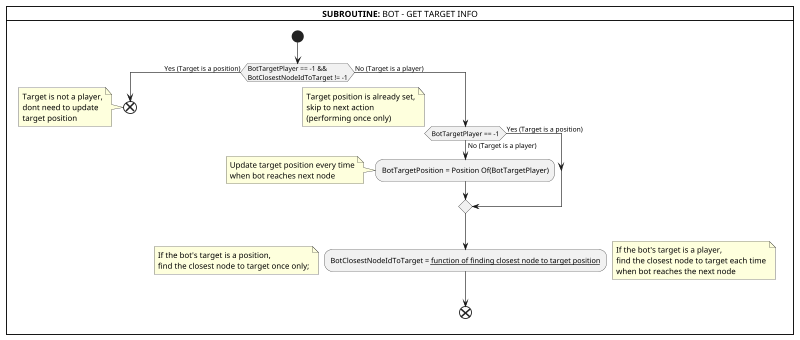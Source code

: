 @startuml

scale 800 width

card "**SUBROUTINE:** BOT - GET TARGET INFO" {
    start
    if (BotTargetPlayer == -1 &&\nBotClosestNodeIdToTarget != -1) then (Yes (Target is a position))
        end;
        note left: Target is not a player,\ndont need to update\ntarget position
    else (No (Target is a player))
        if (BotTargetPlayer == -1) then (Yes (Target is a position))
            note right: Target position is already set,\nskip to next action\n(performing once only)
        else (No (Target is a player))
            :BotTargetPosition = Position Of(BotTargetPlayer);
            note left: Update target position every time\nwhen bot reaches next node
        endif;
        :BotClosestNodeIdToTarget = __function of finding closest node to target position__;
        note left: If the bot's target is a position,\nfind the closest node to target once only;
        note right: If the bot's target is a player,\nfind the closest node to target each time\nwhen bot reaches the next node
        end;
    endif;
}

@enduml
